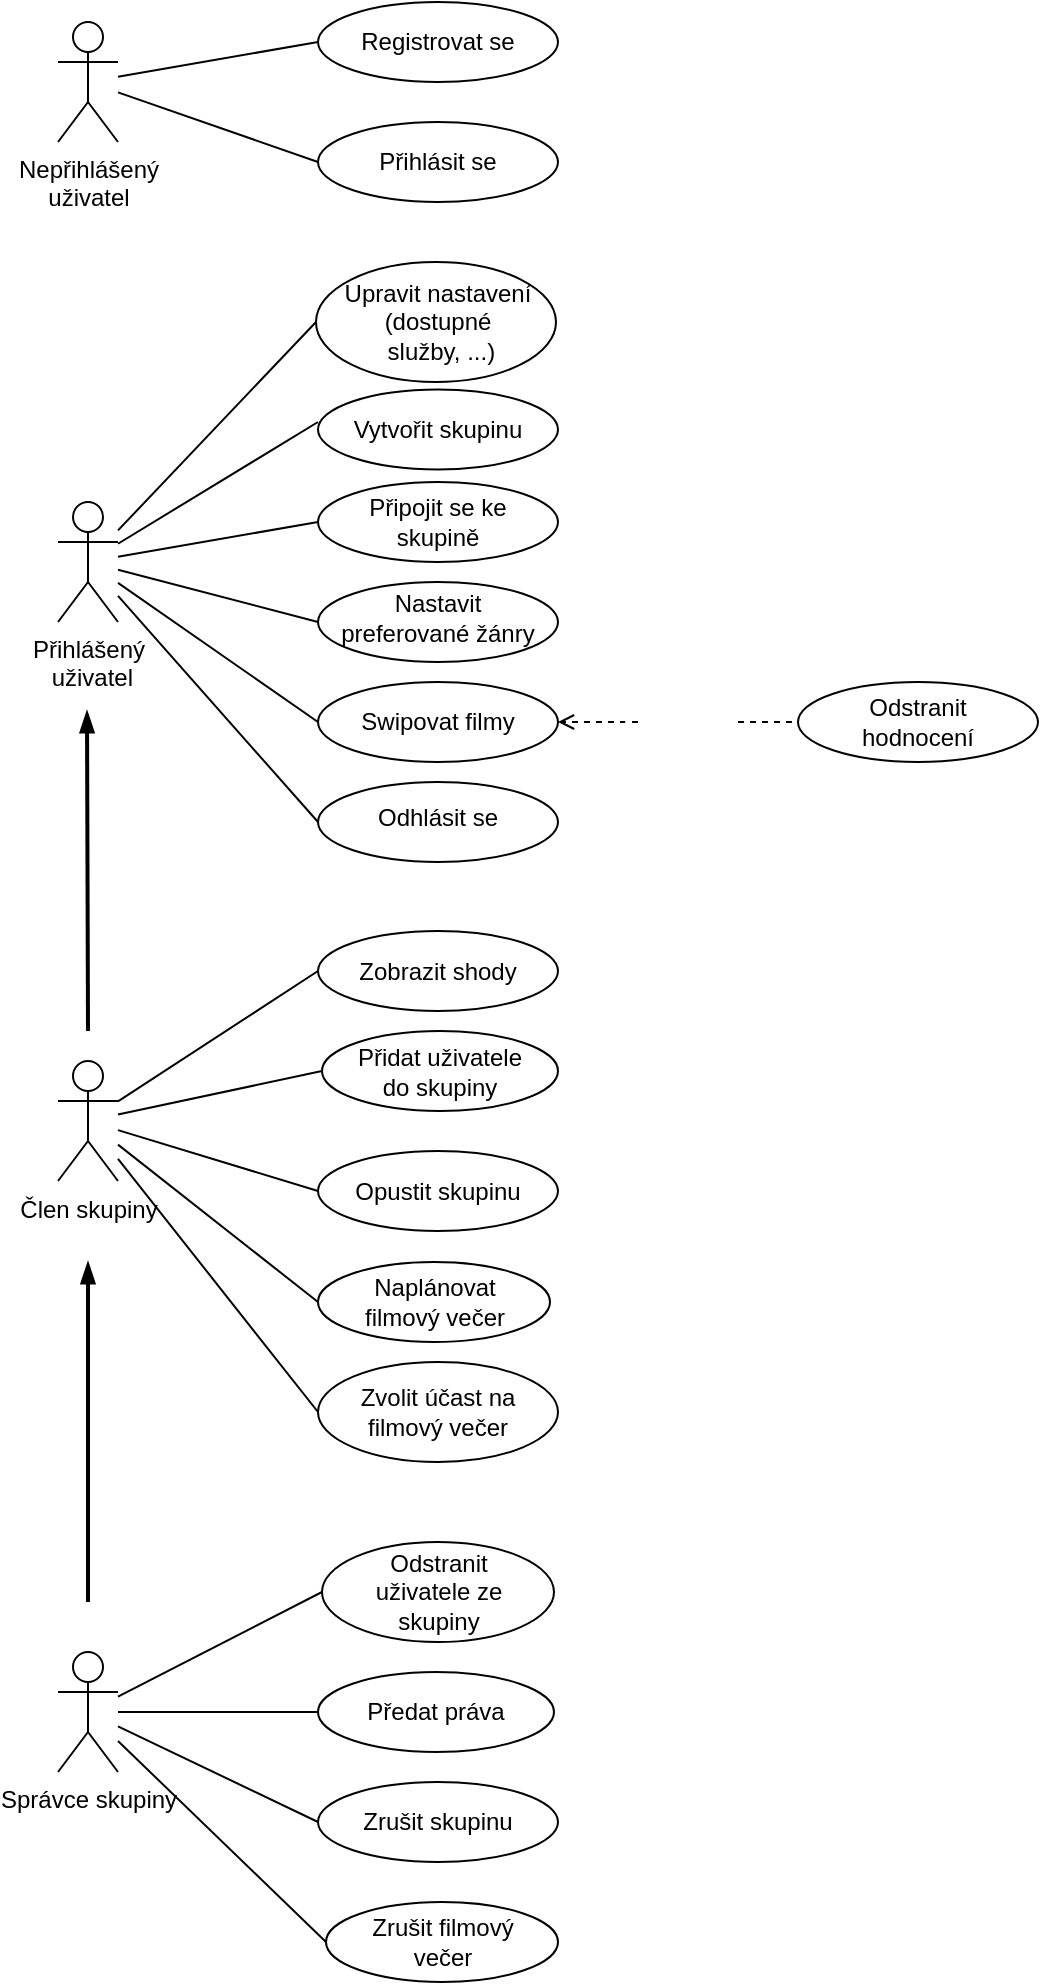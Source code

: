 <mxfile>
    <diagram id="sb6SsXrgPOXol8ZvnOq0" name="General">
        <mxGraphModel dx="734" dy="574" grid="1" gridSize="10" guides="1" tooltips="1" connect="1" arrows="1" fold="1" page="1" pageScale="1" pageWidth="827" pageHeight="1169" math="0" shadow="0">
            <root>
                <mxCell id="0"/>
                <mxCell id="1" parent="0"/>
                <mxCell id="25" style="edgeStyle=none;html=1;entryX=0;entryY=0.5;entryDx=0;entryDy=0;fontColor=#FFFFFF;endArrow=none;endFill=0;" parent="1" source="2" target="21" edge="1">
                    <mxGeometry relative="1" as="geometry"/>
                </mxCell>
                <mxCell id="26" style="edgeStyle=none;html=1;fontColor=#FFFFFF;endArrow=none;endFill=0;" parent="1" source="2" edge="1">
                    <mxGeometry relative="1" as="geometry">
                        <mxPoint x="280" y="140" as="targetPoint"/>
                    </mxGeometry>
                </mxCell>
                <mxCell id="2" value="Nepřihlášený &lt;br&gt;uživatel" style="shape=umlActor;verticalLabelPosition=bottom;verticalAlign=top;html=1;outlineConnect=0;" parent="1" vertex="1">
                    <mxGeometry x="150" y="130" width="30" height="60" as="geometry"/>
                </mxCell>
                <mxCell id="52" style="edgeStyle=none;html=1;fontColor=#FFFFFF;endArrow=none;endFill=0;" parent="1" source="3" edge="1">
                    <mxGeometry relative="1" as="geometry">
                        <mxPoint x="280" y="330" as="targetPoint"/>
                    </mxGeometry>
                </mxCell>
                <mxCell id="53" style="edgeStyle=none;html=1;entryX=0;entryY=0.5;entryDx=0;entryDy=0;fontColor=#FFFFFF;endArrow=none;endFill=0;" parent="1" source="3" target="40" edge="1">
                    <mxGeometry relative="1" as="geometry"/>
                </mxCell>
                <mxCell id="54" style="edgeStyle=none;html=1;fontColor=#FFFFFF;endArrow=none;endFill=0;" parent="1" source="3" edge="1">
                    <mxGeometry relative="1" as="geometry">
                        <mxPoint x="280" y="430" as="targetPoint"/>
                    </mxGeometry>
                </mxCell>
                <mxCell id="55" style="edgeStyle=none;html=1;entryX=0;entryY=0.5;entryDx=0;entryDy=0;fontColor=#FFFFFF;endArrow=none;endFill=0;" parent="1" source="3" target="46" edge="1">
                    <mxGeometry relative="1" as="geometry"/>
                </mxCell>
                <mxCell id="86" style="edgeStyle=none;rounded=0;html=1;entryX=0;entryY=0.5;entryDx=0;entryDy=0;fontSize=12;fontColor=#FFFFFF;endArrow=none;endFill=0;strokeWidth=1;" parent="1" source="3" target="84" edge="1">
                    <mxGeometry relative="1" as="geometry"/>
                </mxCell>
                <mxCell id="ojG0_gacDQk9cERC9PpL-112" style="edgeStyle=none;html=1;endArrow=none;endFill=0;strokeWidth=1;entryX=0;entryY=0.5;entryDx=0;entryDy=0;" edge="1" parent="1" source="3" target="ojG0_gacDQk9cERC9PpL-114">
                    <mxGeometry relative="1" as="geometry">
                        <mxPoint x="270" y="270" as="targetPoint"/>
                    </mxGeometry>
                </mxCell>
                <mxCell id="3" value="Přihlášený&lt;br&gt;&amp;nbsp;uživatel" style="shape=umlActor;verticalLabelPosition=bottom;verticalAlign=top;html=1;outlineConnect=0;" parent="1" vertex="1">
                    <mxGeometry x="150" y="370" width="30" height="60" as="geometry"/>
                </mxCell>
                <mxCell id="57" style="edgeStyle=none;html=1;fontColor=#FFFFFF;endArrow=blockThin;endFill=1;strokeWidth=2;" parent="1" edge="1">
                    <mxGeometry relative="1" as="geometry">
                        <mxPoint x="164.5" y="474.5" as="targetPoint"/>
                        <mxPoint x="165" y="634.5" as="sourcePoint"/>
                    </mxGeometry>
                </mxCell>
                <mxCell id="80" style="edgeStyle=none;rounded=0;html=1;entryX=0;entryY=0.5;entryDx=0;entryDy=0;fontSize=12;fontColor=#FFFFFF;endArrow=none;endFill=0;strokeWidth=1;" parent="1" source="4" target="62" edge="1">
                    <mxGeometry relative="1" as="geometry"/>
                </mxCell>
                <mxCell id="81" style="edgeStyle=none;rounded=0;html=1;entryX=0;entryY=0.5;entryDx=0;entryDy=0;fontSize=12;fontColor=#FFFFFF;endArrow=none;endFill=0;strokeWidth=1;" parent="1" source="4" target="65" edge="1">
                    <mxGeometry relative="1" as="geometry"/>
                </mxCell>
                <mxCell id="111" style="edgeStyle=none;rounded=0;html=1;entryX=0;entryY=0.5;entryDx=0;entryDy=0;fontSize=12;fontColor=#FFFFFF;endArrow=none;endFill=0;strokeWidth=1;" parent="1" source="4" target="109" edge="1">
                    <mxGeometry relative="1" as="geometry"/>
                </mxCell>
                <mxCell id="uc_jmzCF78rRvUYajFGG-116" style="edgeStyle=none;html=1;entryX=0;entryY=0.5;entryDx=0;entryDy=0;endArrow=none;endFill=0;strokeWidth=1;" edge="1" parent="1" source="4" target="uc_jmzCF78rRvUYajFGG-114">
                    <mxGeometry relative="1" as="geometry"/>
                </mxCell>
                <mxCell id="h_YOfVGdcN12HGs1SPON-111" style="edgeStyle=none;html=1;endArrow=none;endFill=0;strokeWidth=1;entryX=0;entryY=0.5;entryDx=0;entryDy=0;" edge="1" parent="1" source="4" target="h_YOfVGdcN12HGs1SPON-113">
                    <mxGeometry relative="1" as="geometry">
                        <mxPoint x="280" y="820" as="targetPoint"/>
                    </mxGeometry>
                </mxCell>
                <mxCell id="4" value="Člen skupiny" style="shape=umlActor;verticalLabelPosition=bottom;verticalAlign=top;html=1;outlineConnect=0;" parent="1" vertex="1">
                    <mxGeometry x="150" y="649.5" width="30" height="60" as="geometry"/>
                </mxCell>
                <mxCell id="105" style="edgeStyle=none;rounded=0;html=1;entryX=0;entryY=0.5;entryDx=0;entryDy=0;fontSize=12;fontColor=#FFFFFF;endArrow=none;endFill=0;strokeWidth=1;" parent="1" source="5" target="88" edge="1">
                    <mxGeometry relative="1" as="geometry"/>
                </mxCell>
                <mxCell id="106" style="edgeStyle=none;rounded=0;html=1;entryX=0;entryY=0.5;entryDx=0;entryDy=0;fontSize=12;fontColor=#FFFFFF;endArrow=none;endFill=0;strokeWidth=1;" parent="1" source="5" target="91" edge="1">
                    <mxGeometry relative="1" as="geometry"/>
                </mxCell>
                <mxCell id="107" style="edgeStyle=none;rounded=0;html=1;entryX=0;entryY=0.5;entryDx=0;entryDy=0;fontSize=12;fontColor=#FFFFFF;endArrow=none;endFill=0;strokeWidth=1;" parent="1" source="5" target="95" edge="1">
                    <mxGeometry relative="1" as="geometry"/>
                </mxCell>
                <mxCell id="Jnkuyimer5WJXFVztrsd-114" style="edgeStyle=none;html=1;entryX=0;entryY=0.5;entryDx=0;entryDy=0;endArrow=none;endFill=0;strokeWidth=1;" edge="1" parent="1" source="5" target="Jnkuyimer5WJXFVztrsd-112">
                    <mxGeometry relative="1" as="geometry"/>
                </mxCell>
                <mxCell id="5" value="Správce skupiny" style="shape=umlActor;verticalLabelPosition=bottom;verticalAlign=top;html=1;outlineConnect=0;" parent="1" vertex="1">
                    <mxGeometry x="150" y="945" width="30" height="60" as="geometry"/>
                </mxCell>
                <mxCell id="8" value="" style="group" parent="1" vertex="1" connectable="0">
                    <mxGeometry x="280" y="120" width="120" height="40" as="geometry"/>
                </mxCell>
                <mxCell id="6" value="" style="ellipse;whiteSpace=wrap;html=1;" parent="8" vertex="1">
                    <mxGeometry width="120" height="40" as="geometry"/>
                </mxCell>
                <mxCell id="7" value="Registrovat se" style="text;html=1;strokeColor=none;fillColor=none;align=center;verticalAlign=middle;whiteSpace=wrap;rounded=0;" parent="8" vertex="1">
                    <mxGeometry x="10" y="5" width="100" height="30" as="geometry"/>
                </mxCell>
                <mxCell id="20" value="" style="group" parent="1" vertex="1" connectable="0">
                    <mxGeometry x="280" y="180" width="120" height="40" as="geometry"/>
                </mxCell>
                <mxCell id="21" value="" style="ellipse;whiteSpace=wrap;html=1;" parent="20" vertex="1">
                    <mxGeometry width="120" height="40" as="geometry"/>
                </mxCell>
                <mxCell id="22" value="Přihlásit se" style="text;html=1;strokeColor=none;fillColor=none;align=center;verticalAlign=middle;whiteSpace=wrap;rounded=0;" parent="20" vertex="1">
                    <mxGeometry x="10" y="5" width="100" height="30" as="geometry"/>
                </mxCell>
                <mxCell id="39" value="" style="group" parent="1" vertex="1" connectable="0">
                    <mxGeometry x="280" y="360" width="120" height="40" as="geometry"/>
                </mxCell>
                <mxCell id="40" value="" style="ellipse;whiteSpace=wrap;html=1;" parent="39" vertex="1">
                    <mxGeometry width="120" height="40" as="geometry"/>
                </mxCell>
                <mxCell id="41" value="Připojit se ke skupině" style="text;html=1;strokeColor=none;fillColor=none;align=center;verticalAlign=middle;whiteSpace=wrap;rounded=0;" parent="39" vertex="1">
                    <mxGeometry x="10" y="5" width="100" height="30" as="geometry"/>
                </mxCell>
                <mxCell id="42" value="" style="group" parent="1" vertex="1" connectable="0">
                    <mxGeometry x="280" y="410" width="120" height="40" as="geometry"/>
                </mxCell>
                <mxCell id="43" value="" style="ellipse;whiteSpace=wrap;html=1;" parent="42" vertex="1">
                    <mxGeometry width="120.0" height="40" as="geometry"/>
                </mxCell>
                <mxCell id="44" value="Nastavit preferované žánry" style="text;html=1;strokeColor=none;fillColor=none;align=center;verticalAlign=middle;whiteSpace=wrap;rounded=0;" parent="42" vertex="1">
                    <mxGeometry x="10.0" y="5" width="100.0" height="25" as="geometry"/>
                </mxCell>
                <mxCell id="45" value="" style="group" parent="1" vertex="1" connectable="0">
                    <mxGeometry x="280" y="460" width="120" height="40" as="geometry"/>
                </mxCell>
                <mxCell id="46" value="" style="ellipse;whiteSpace=wrap;html=1;" parent="45" vertex="1">
                    <mxGeometry width="120" height="40" as="geometry"/>
                </mxCell>
                <mxCell id="47" value="Swipovat filmy" style="text;html=1;strokeColor=none;fillColor=none;align=center;verticalAlign=middle;whiteSpace=wrap;rounded=0;" parent="45" vertex="1">
                    <mxGeometry x="10" y="5" width="100" height="30" as="geometry"/>
                </mxCell>
                <mxCell id="59" style="edgeStyle=none;html=1;fontColor=#FFFFFF;endArrow=blockThin;endFill=1;strokeWidth=2;" parent="1" edge="1">
                    <mxGeometry relative="1" as="geometry">
                        <mxPoint x="165" y="750" as="targetPoint"/>
                        <mxPoint x="165" y="920" as="sourcePoint"/>
                    </mxGeometry>
                </mxCell>
                <mxCell id="61" value="" style="group" parent="1" vertex="1" connectable="0">
                    <mxGeometry x="282" y="634.5" width="118" height="40" as="geometry"/>
                </mxCell>
                <mxCell id="62" value="" style="ellipse;whiteSpace=wrap;html=1;" parent="61" vertex="1">
                    <mxGeometry width="118" height="40" as="geometry"/>
                </mxCell>
                <mxCell id="63" value="Přidat uživatele do skupiny" style="text;html=1;strokeColor=none;fillColor=none;align=center;verticalAlign=middle;whiteSpace=wrap;rounded=0;" parent="61" vertex="1">
                    <mxGeometry x="9.833" y="5" width="98.333" height="30" as="geometry"/>
                </mxCell>
                <mxCell id="64" value="" style="group" parent="1" vertex="1" connectable="0">
                    <mxGeometry x="280" y="694.5" width="120" height="40" as="geometry"/>
                </mxCell>
                <mxCell id="65" value="" style="ellipse;whiteSpace=wrap;html=1;" parent="64" vertex="1">
                    <mxGeometry width="120" height="40" as="geometry"/>
                </mxCell>
                <mxCell id="66" value="Opustit skupinu" style="text;html=1;strokeColor=none;fillColor=none;align=center;verticalAlign=middle;whiteSpace=wrap;rounded=0;" parent="64" vertex="1">
                    <mxGeometry x="10" y="5" width="100" height="30" as="geometry"/>
                </mxCell>
                <mxCell id="67" value="" style="group" parent="1" vertex="1" connectable="0">
                    <mxGeometry x="520" y="460" width="120" height="40" as="geometry"/>
                </mxCell>
                <mxCell id="68" value="" style="ellipse;whiteSpace=wrap;html=1;" parent="67" vertex="1">
                    <mxGeometry width="120" height="40" as="geometry"/>
                </mxCell>
                <mxCell id="69" value="Odstranit hodnocení" style="text;html=1;strokeColor=none;fillColor=none;align=center;verticalAlign=middle;whiteSpace=wrap;rounded=0;" parent="67" vertex="1">
                    <mxGeometry x="10" y="5" width="100" height="30" as="geometry"/>
                </mxCell>
                <mxCell id="79" style="edgeStyle=none;rounded=0;html=1;entryX=1;entryY=0.5;entryDx=0;entryDy=0;fontSize=10;fontColor=#FFFFFF;endArrow=open;endFill=0;strokeWidth=1;dashed=1;" parent="1" source="75" target="46" edge="1">
                    <mxGeometry relative="1" as="geometry"/>
                </mxCell>
                <mxCell id="75" value="&amp;lt;&amp;lt;extend&amp;gt;&amp;gt;" style="text;html=1;strokeColor=none;fillColor=none;align=center;verticalAlign=middle;whiteSpace=wrap;rounded=0;labelBackgroundColor=none;fontColor=#FFFFFF;fontSize=12;" parent="1" vertex="1">
                    <mxGeometry x="440" y="465" width="50" height="30" as="geometry"/>
                </mxCell>
                <mxCell id="77" value="" style="endArrow=none;dashed=1;html=1;rounded=0;fontSize=10;fontColor=#FFFFFF;strokeWidth=1;entryX=0;entryY=0.5;entryDx=0;entryDy=0;exitX=1;exitY=0.5;exitDx=0;exitDy=0;" parent="1" source="75" target="68" edge="1">
                    <mxGeometry width="50" height="50" relative="1" as="geometry">
                        <mxPoint x="350" y="570" as="sourcePoint"/>
                        <mxPoint x="400" y="520" as="targetPoint"/>
                    </mxGeometry>
                </mxCell>
                <mxCell id="83" value="" style="group" parent="1" vertex="1" connectable="0">
                    <mxGeometry x="280" y="510" width="120" height="40" as="geometry"/>
                </mxCell>
                <mxCell id="84" value="" style="ellipse;whiteSpace=wrap;html=1;" parent="83" vertex="1">
                    <mxGeometry width="120.0" height="40" as="geometry"/>
                </mxCell>
                <mxCell id="85" value="Odhlásit se" style="text;html=1;strokeColor=none;fillColor=none;align=center;verticalAlign=middle;whiteSpace=wrap;rounded=0;" parent="83" vertex="1">
                    <mxGeometry x="10.0" y="5" width="100.0" height="25" as="geometry"/>
                </mxCell>
                <mxCell id="87" value="" style="group" parent="1" vertex="1" connectable="0">
                    <mxGeometry x="282" y="890" width="116" height="50" as="geometry"/>
                </mxCell>
                <mxCell id="88" value="" style="ellipse;whiteSpace=wrap;html=1;" parent="87" vertex="1">
                    <mxGeometry width="116" height="50" as="geometry"/>
                </mxCell>
                <mxCell id="89" value="Odstranit uživatele ze skupiny" style="text;html=1;strokeColor=none;fillColor=none;align=center;verticalAlign=middle;whiteSpace=wrap;rounded=0;" parent="87" vertex="1">
                    <mxGeometry x="9.66" y="17.5" width="96.67" height="15" as="geometry"/>
                </mxCell>
                <mxCell id="90" value="" style="group" parent="1" vertex="1" connectable="0">
                    <mxGeometry x="290" y="955" width="108" height="40" as="geometry"/>
                </mxCell>
                <mxCell id="91" value="" style="ellipse;whiteSpace=wrap;html=1;" parent="90" vertex="1">
                    <mxGeometry x="-10" width="118" height="40" as="geometry"/>
                </mxCell>
                <mxCell id="92" value="Předat práva" style="text;html=1;strokeColor=none;fillColor=none;align=center;verticalAlign=middle;whiteSpace=wrap;rounded=0;" parent="90" vertex="1">
                    <mxGeometry x="4" y="5" width="90" height="30" as="geometry"/>
                </mxCell>
                <mxCell id="94" value="" style="group" parent="1" vertex="1" connectable="0">
                    <mxGeometry x="280" y="1010" width="120" height="40" as="geometry"/>
                </mxCell>
                <mxCell id="95" value="" style="ellipse;whiteSpace=wrap;html=1;" parent="94" vertex="1">
                    <mxGeometry width="120" height="40" as="geometry"/>
                </mxCell>
                <mxCell id="96" value="Zrušit skupinu" style="text;html=1;strokeColor=none;fillColor=none;align=center;verticalAlign=middle;whiteSpace=wrap;rounded=0;" parent="94" vertex="1">
                    <mxGeometry x="10" y="5" width="100" height="30" as="geometry"/>
                </mxCell>
                <mxCell id="108" value="" style="group" parent="1" vertex="1" connectable="0">
                    <mxGeometry x="280" y="584.5" width="120" height="40" as="geometry"/>
                </mxCell>
                <mxCell id="109" value="" style="ellipse;whiteSpace=wrap;html=1;" parent="108" vertex="1">
                    <mxGeometry width="120" height="40" as="geometry"/>
                </mxCell>
                <mxCell id="110" value="Zobrazit shody" style="text;html=1;strokeColor=none;fillColor=none;align=center;verticalAlign=middle;whiteSpace=wrap;rounded=0;" parent="108" vertex="1">
                    <mxGeometry x="10" y="5" width="100" height="30" as="geometry"/>
                </mxCell>
                <mxCell id="Jnkuyimer5WJXFVztrsd-111" value="" style="group" vertex="1" connectable="0" parent="1">
                    <mxGeometry x="284" y="1070" width="116" height="40" as="geometry"/>
                </mxCell>
                <mxCell id="Jnkuyimer5WJXFVztrsd-112" value="" style="ellipse;whiteSpace=wrap;html=1;" vertex="1" parent="Jnkuyimer5WJXFVztrsd-111">
                    <mxGeometry width="116" height="40" as="geometry"/>
                </mxCell>
                <mxCell id="Jnkuyimer5WJXFVztrsd-113" value="Zrušit filmový večer" style="text;html=1;strokeColor=none;fillColor=none;align=center;verticalAlign=middle;whiteSpace=wrap;rounded=0;" vertex="1" parent="Jnkuyimer5WJXFVztrsd-111">
                    <mxGeometry x="9.667" y="5" width="96.667" height="30" as="geometry"/>
                </mxCell>
                <mxCell id="ojG0_gacDQk9cERC9PpL-113" value="" style="group" vertex="1" connectable="0" parent="1">
                    <mxGeometry x="279" y="250" width="120" height="60" as="geometry"/>
                </mxCell>
                <mxCell id="ojG0_gacDQk9cERC9PpL-114" value="" style="ellipse;whiteSpace=wrap;html=1;" vertex="1" parent="ojG0_gacDQk9cERC9PpL-113">
                    <mxGeometry width="120" height="60" as="geometry"/>
                </mxCell>
                <mxCell id="ojG0_gacDQk9cERC9PpL-115" value="Upravit nastavení (dostupné&lt;br&gt;&amp;nbsp;služby, ...)" style="text;html=1;strokeColor=none;fillColor=none;align=center;verticalAlign=middle;whiteSpace=wrap;rounded=0;" vertex="1" parent="ojG0_gacDQk9cERC9PpL-113">
                    <mxGeometry x="11" y="7.5" width="100" height="45" as="geometry"/>
                </mxCell>
                <mxCell id="36" value="" style="group" parent="1" vertex="1" connectable="0">
                    <mxGeometry x="280" y="313.75" width="120" height="40" as="geometry"/>
                </mxCell>
                <mxCell id="37" value="" style="ellipse;whiteSpace=wrap;html=1;" parent="36" vertex="1">
                    <mxGeometry width="120" height="40" as="geometry"/>
                </mxCell>
                <mxCell id="38" value="Vytvořit skupinu" style="text;html=1;strokeColor=none;fillColor=none;align=center;verticalAlign=middle;whiteSpace=wrap;rounded=0;" parent="36" vertex="1">
                    <mxGeometry x="10" y="5" width="100" height="30" as="geometry"/>
                </mxCell>
                <mxCell id="uc_jmzCF78rRvUYajFGG-113" value="" style="group" vertex="1" connectable="0" parent="1">
                    <mxGeometry x="280" y="750" width="116" height="40" as="geometry"/>
                </mxCell>
                <mxCell id="uc_jmzCF78rRvUYajFGG-114" value="" style="ellipse;whiteSpace=wrap;html=1;" vertex="1" parent="uc_jmzCF78rRvUYajFGG-113">
                    <mxGeometry width="116" height="40" as="geometry"/>
                </mxCell>
                <mxCell id="uc_jmzCF78rRvUYajFGG-115" value="Naplánovat filmový večer" style="text;html=1;strokeColor=none;fillColor=none;align=center;verticalAlign=middle;whiteSpace=wrap;rounded=0;" vertex="1" parent="uc_jmzCF78rRvUYajFGG-113">
                    <mxGeometry x="9.667" y="5" width="96.667" height="30" as="geometry"/>
                </mxCell>
                <mxCell id="h_YOfVGdcN12HGs1SPON-112" value="" style="group" vertex="1" connectable="0" parent="1">
                    <mxGeometry x="280" y="800" width="120" height="50" as="geometry"/>
                </mxCell>
                <mxCell id="h_YOfVGdcN12HGs1SPON-113" value="" style="ellipse;whiteSpace=wrap;html=1;" vertex="1" parent="h_YOfVGdcN12HGs1SPON-112">
                    <mxGeometry width="120.0" height="50" as="geometry"/>
                </mxCell>
                <mxCell id="h_YOfVGdcN12HGs1SPON-114" value="Zvolit účast na filmový večer" style="text;html=1;strokeColor=none;fillColor=none;align=center;verticalAlign=middle;whiteSpace=wrap;rounded=0;" vertex="1" parent="h_YOfVGdcN12HGs1SPON-112">
                    <mxGeometry x="10.0" y="6.25" width="100" height="37.5" as="geometry"/>
                </mxCell>
            </root>
        </mxGraphModel>
    </diagram>
    <diagram id="rKcVsLXv1lBq8ClMc1Zg" name="Movie night">
        <mxGraphModel dx="734" dy="574" grid="1" gridSize="10" guides="1" tooltips="1" connect="1" arrows="1" fold="1" page="1" pageScale="1" pageWidth="827" pageHeight="1169" math="0" shadow="0">
            <root>
                <mxCell id="1fAIt85kJndKl0xl6QHN-0"/>
                <mxCell id="1fAIt85kJndKl0xl6QHN-1" parent="1fAIt85kJndKl0xl6QHN-0"/>
                <mxCell id="1fAIt85kJndKl0xl6QHN-2" style="edgeStyle=none;html=1;entryX=0;entryY=0.5;entryDx=0;entryDy=0;endArrow=none;endFill=0;" parent="1fAIt85kJndKl0xl6QHN-1" source="1fAIt85kJndKl0xl6QHN-3" target="1fAIt85kJndKl0xl6QHN-7" edge="1">
                    <mxGeometry relative="1" as="geometry"/>
                </mxCell>
                <mxCell id="1fAIt85kJndKl0xl6QHN-3" value="Učastník" style="shape=umlActor;verticalLabelPosition=bottom;verticalAlign=top;html=1;outlineConnect=0;" parent="1fAIt85kJndKl0xl6QHN-1" vertex="1">
                    <mxGeometry x="200" y="130" width="30" height="60" as="geometry"/>
                </mxCell>
                <mxCell id="1fAIt85kJndKl0xl6QHN-5" style="edgeStyle=none;html=1;endArrow=none;endFill=0;entryX=0;entryY=0.5;entryDx=0;entryDy=0;" parent="1fAIt85kJndKl0xl6QHN-1" source="1fAIt85kJndKl0xl6QHN-6" target="1fAIt85kJndKl0xl6QHN-9" edge="1">
                    <mxGeometry relative="1" as="geometry">
                        <mxPoint x="280" y="400" as="targetPoint"/>
                    </mxGeometry>
                </mxCell>
                <mxCell id="t_l9WD04hAsOUWbrPtpK-0" style="edgeStyle=none;html=1;strokeWidth=2;" edge="1" parent="1fAIt85kJndKl0xl6QHN-1">
                    <mxGeometry relative="1" as="geometry">
                        <mxPoint x="215" y="220" as="targetPoint"/>
                        <mxPoint x="215" y="310" as="sourcePoint"/>
                    </mxGeometry>
                </mxCell>
                <mxCell id="1fAIt85kJndKl0xl6QHN-6" value="Pořadatel&amp;nbsp;" style="shape=umlActor;verticalLabelPosition=bottom;verticalAlign=top;html=1;outlineConnect=0;" parent="1fAIt85kJndKl0xl6QHN-1" vertex="1">
                    <mxGeometry x="200" y="330" width="30" height="60" as="geometry"/>
                </mxCell>
                <mxCell id="1fAIt85kJndKl0xl6QHN-7" value="Hlasovat pro&amp;nbsp;&lt;br&gt;filmy v seznamu" style="ellipse;whiteSpace=wrap;html=1;" parent="1fAIt85kJndKl0xl6QHN-1" vertex="1">
                    <mxGeometry x="310" y="135" width="140" height="50" as="geometry"/>
                </mxCell>
                <mxCell id="1fAIt85kJndKl0xl6QHN-9" value="Zvolit film &lt;br&gt;pro sledování" style="ellipse;whiteSpace=wrap;html=1;" parent="1fAIt85kJndKl0xl6QHN-1" vertex="1">
                    <mxGeometry x="310" y="335" width="140" height="50" as="geometry"/>
                </mxCell>
            </root>
        </mxGraphModel>
    </diagram>
    <diagram id="xzy5zCtJuayvqSFbcTbc" name="Before planned movie night">
        <mxGraphModel dx="734" dy="574" grid="1" gridSize="10" guides="1" tooltips="1" connect="1" arrows="1" fold="1" page="1" pageScale="1" pageWidth="827" pageHeight="1169" math="0" shadow="0">
            <root>
                <mxCell id="YbCL0N-mBKylQEXIs8rr-0"/>
                <mxCell id="YbCL0N-mBKylQEXIs8rr-1" parent="YbCL0N-mBKylQEXIs8rr-0"/>
                <mxCell id="HpBM0bNONlc69E0p0AFf-3" style="edgeStyle=none;html=1;strokeWidth=1;endArrow=none;endFill=0;entryX=0;entryY=0.5;entryDx=0;entryDy=0;" edge="1" parent="YbCL0N-mBKylQEXIs8rr-1" source="HpBM0bNONlc69E0p0AFf-0" target="dIRr4l_9RepqmGlZ8NCz-0">
                    <mxGeometry relative="1" as="geometry">
                        <mxPoint x="320" y="180" as="targetPoint"/>
                    </mxGeometry>
                </mxCell>
                <mxCell id="NfNz0wpsKYRTVhPaGlSy-8" style="edgeStyle=none;html=1;entryX=0;entryY=0.5;entryDx=0;entryDy=0;endArrow=none;endFill=0;strokeWidth=1;" edge="1" parent="YbCL0N-mBKylQEXIs8rr-1" source="HpBM0bNONlc69E0p0AFf-0" target="NfNz0wpsKYRTVhPaGlSy-7">
                    <mxGeometry relative="1" as="geometry"/>
                </mxCell>
                <mxCell id="HpBM0bNONlc69E0p0AFf-0" value="Účastník" style="shape=umlActor;verticalLabelPosition=bottom;verticalAlign=top;html=1;outlineConnect=0;" vertex="1" parent="YbCL0N-mBKylQEXIs8rr-1">
                    <mxGeometry x="210" y="190" width="30" height="60" as="geometry"/>
                </mxCell>
                <mxCell id="HpBM0bNONlc69E0p0AFf-1" style="edgeStyle=none;html=1;strokeWidth=2;" edge="1" parent="YbCL0N-mBKylQEXIs8rr-1">
                    <mxGeometry relative="1" as="geometry">
                        <mxPoint x="225" y="280" as="targetPoint"/>
                        <mxPoint x="225" y="370" as="sourcePoint"/>
                    </mxGeometry>
                </mxCell>
                <mxCell id="dIRr4l_9RepqmGlZ8NCz-1" style="edgeStyle=none;html=1;endArrow=none;endFill=0;strokeWidth=1;entryX=0;entryY=0.5;entryDx=0;entryDy=0;" edge="1" parent="YbCL0N-mBKylQEXIs8rr-1" source="HpBM0bNONlc69E0p0AFf-2" target="dIRr4l_9RepqmGlZ8NCz-2">
                    <mxGeometry relative="1" as="geometry">
                        <mxPoint x="380" y="380" as="targetPoint"/>
                    </mxGeometry>
                </mxCell>
                <mxCell id="NfNz0wpsKYRTVhPaGlSy-3" style="edgeStyle=none;html=1;entryX=0;entryY=0.5;entryDx=0;entryDy=0;endArrow=none;endFill=0;strokeWidth=1;" edge="1" parent="YbCL0N-mBKylQEXIs8rr-1" source="HpBM0bNONlc69E0p0AFf-2" target="NfNz0wpsKYRTVhPaGlSy-2">
                    <mxGeometry relative="1" as="geometry"/>
                </mxCell>
                <mxCell id="NfNz0wpsKYRTVhPaGlSy-5" style="edgeStyle=none;html=1;entryX=0;entryY=0.5;entryDx=0;entryDy=0;endArrow=none;endFill=0;strokeWidth=1;" edge="1" parent="YbCL0N-mBKylQEXIs8rr-1" source="HpBM0bNONlc69E0p0AFf-2" target="NfNz0wpsKYRTVhPaGlSy-4">
                    <mxGeometry relative="1" as="geometry"/>
                </mxCell>
                <mxCell id="Kchm3whOat3jODtzgXoi-0" style="edgeStyle=none;html=1;endArrow=none;endFill=0;strokeWidth=1;entryX=0;entryY=0.5;entryDx=0;entryDy=0;" edge="1" parent="YbCL0N-mBKylQEXIs8rr-1" source="HpBM0bNONlc69E0p0AFf-2" target="Kchm3whOat3jODtzgXoi-1">
                    <mxGeometry relative="1" as="geometry">
                        <mxPoint x="360" y="540" as="targetPoint"/>
                    </mxGeometry>
                </mxCell>
                <mxCell id="HpBM0bNONlc69E0p0AFf-2" value="Pořadatel" style="shape=umlActor;verticalLabelPosition=bottom;verticalAlign=top;html=1;outlineConnect=0;" vertex="1" parent="YbCL0N-mBKylQEXIs8rr-1">
                    <mxGeometry x="210" y="390" width="30" height="60" as="geometry"/>
                </mxCell>
                <mxCell id="dIRr4l_9RepqmGlZ8NCz-0" value="Vyhledat a přidat&lt;br&gt;&amp;nbsp;film do seznamu" style="ellipse;whiteSpace=wrap;html=1;align=center;" vertex="1" parent="YbCL0N-mBKylQEXIs8rr-1">
                    <mxGeometry x="349" y="150" width="130" height="40" as="geometry"/>
                </mxCell>
                <mxCell id="dIRr4l_9RepqmGlZ8NCz-2" value="Odstranit film &lt;br&gt;ze seznamu" style="ellipse;whiteSpace=wrap;html=1;" vertex="1" parent="YbCL0N-mBKylQEXIs8rr-1">
                    <mxGeometry x="349" y="310" width="130" height="40" as="geometry"/>
                </mxCell>
                <mxCell id="NfNz0wpsKYRTVhPaGlSy-2" value="Změnit datum &lt;br&gt;a místo konání" style="ellipse;whiteSpace=wrap;html=1;" vertex="1" parent="YbCL0N-mBKylQEXIs8rr-1">
                    <mxGeometry x="349" y="360" width="130" height="40" as="geometry"/>
                </mxCell>
                <mxCell id="NfNz0wpsKYRTVhPaGlSy-4" value="Zvolit povolené&amp;nbsp;žánry" style="ellipse;whiteSpace=wrap;html=1;" vertex="1" parent="YbCL0N-mBKylQEXIs8rr-1">
                    <mxGeometry x="349" y="410" width="130" height="40" as="geometry"/>
                </mxCell>
                <mxCell id="NfNz0wpsKYRTVhPaGlSy-7" value="Zrušit účast" style="ellipse;whiteSpace=wrap;html=1;" vertex="1" parent="YbCL0N-mBKylQEXIs8rr-1">
                    <mxGeometry x="349" y="200" width="130" height="40" as="geometry"/>
                </mxCell>
                <mxCell id="Kchm3whOat3jODtzgXoi-1" value="Přidat poznámku" style="ellipse;whiteSpace=wrap;html=1;" vertex="1" parent="YbCL0N-mBKylQEXIs8rr-1">
                    <mxGeometry x="349" y="460" width="130" height="40" as="geometry"/>
                </mxCell>
            </root>
        </mxGraphModel>
    </diagram>
</mxfile>